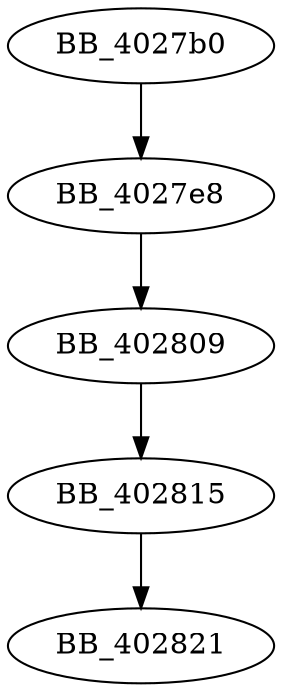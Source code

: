 DiGraph sub_4027B0{
BB_4027b0->BB_4027e8
BB_4027e8->BB_402809
BB_402809->BB_402815
BB_402815->BB_402821
}
